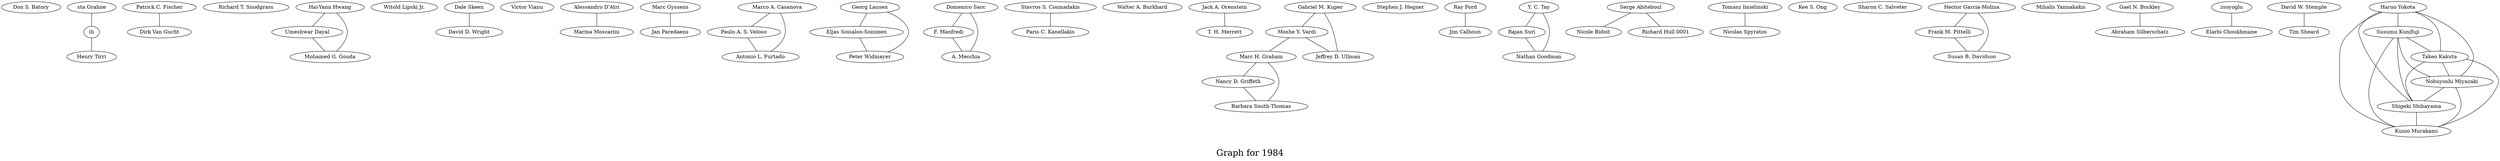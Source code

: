 /*****
Graph for 1984
*****/

graph G {
  graph [splines=true overlap=false]
  node  [shape=ellipse, width=0.3, height=0.3]
  0 [label="Don S. Batory"];
  1 [label="sta Grahne"];
  2 [label="ih"];
  3 [label="Patrick C. Fischer"];
  4 [label="Dirk Van Gucht"];
  5 [label="Richard T. Snodgrass"];
  6 [label="Hai-Yann Hwang"];
  7 [label="Umeshwar Dayal"];
  8 [label="Mohamed G. Gouda"];
  9 [label="Witold Lipski Jr."];
  10 [label="Dale Skeen"];
  11 [label="David D. Wright"];
  12 [label="Victor Vianu"];
  13 [label="Alessandro D'Atri"];
  14 [label="Marina Moscarini"];
  15 [label="Marc Gyssens"];
  16 [label="Jan Paredaens"];
  17 [label="Marco A. Casanova"];
  18 [label="Paulo A. S. Veloso"];
  19 [label="Antonio L. Furtado"];
  20 [label="Georg Lausen"];
  21 [label="Eljas Soisalon-Soininen"];
  22 [label="Peter Widmayer"];
  23 [label="Domenico Sacc"];
  24 [label="F. Manfredi"];
  25 [label="A. Mecchia"];
  26 [label="Stavros S. Cosmadakis"];
  27 [label="Paris C. Kanellakis"];
  28 [label="Walter A. Burkhard"];
  29 [label="Jack A. Orenstein"];
  30 [label="T. H. Merrett"];
  31 [label="Gabriel M. Kuper"];
  32 [label="Moshe Y. Vardi"];
  33 [label="Stephen J. Hegner"];
  34 [label="Marc H. Graham"];
  35 [label="Nancy D. Griffeth"];
  36 [label="Barbara Smith-Thomas"];
  37 [label="Ray Ford"];
  38 [label="Jim Calhoun"];
  39 [label="Y. C. Tay"];
  40 [label="Rajan Suri"];
  41 [label="Nathan Goodman"];
  42 [label="Serge Abiteboul"];
  43 [label="Nicole Bidoit"];
  44 [label="Richard Hull 0001"];
  45 [label="Tomasz Imielinski"];
  46 [label="Nicolas Spyratos"];
  47 [label="Kee S. Ong"];
  48 [label="Henry Tirri"];
  49 [label="Sharon C. Salveter"];
  50 [label="Hector Garcia-Molina"];
  51 [label="Frank M. Pittelli"];
  52 [label="Susan B. Davidson"];
  53 [label="Mihalis Yannakakis"];
  54 [label="Gael N. Buckley"];
  55 [label="Abraham Silberschatz"];
  56 [label="Jeffrey D. Ullman"];
  57 [label="zsoyoglu"];
  58 [label="Elarbi Choukhmane"];
  59 [label="David W. Stemple"];
  60 [label="Tim Sheard"];
  61 [label="Haruo Yokota"];
  62 [label="Susumu Kunifuji"];
  63 [label="Takeo Kakuta"];
  64 [label="Nobuyoshi Miyazaki"];
  65 [label="Shigeki Shibayama"];
  66 [label="Kunio Murakami"];
  1 -- 2;
  2 -- 48;
  3 -- 4;
  6 -- 7;
  6 -- 8;
  7 -- 8;
  10 -- 11;
  13 -- 14;
  15 -- 16;
  17 -- 18;
  17 -- 19;
  18 -- 19;
  20 -- 21;
  20 -- 22;
  21 -- 22;
  23 -- 24;
  23 -- 25;
  24 -- 25;
  26 -- 27;
  29 -- 30;
  31 -- 32;
  31 -- 56;
  32 -- 34;
  32 -- 56;
  34 -- 35;
  34 -- 36;
  35 -- 36;
  37 -- 38;
  39 -- 40;
  39 -- 41;
  40 -- 41;
  42 -- 43;
  42 -- 44;
  45 -- 46;
  50 -- 51;
  50 -- 52;
  51 -- 52;
  54 -- 55;
  57 -- 58;
  59 -- 60;
  61 -- 62;
  61 -- 63;
  61 -- 64;
  61 -- 65;
  61 -- 66;
  62 -- 63;
  62 -- 64;
  62 -- 65;
  62 -- 66;
  63 -- 64;
  63 -- 65;
  63 -- 66;
  64 -- 65;
  64 -- 66;
  65 -- 66;
  label = "\nGraph for 1984\n";  fontsize=24;
}
